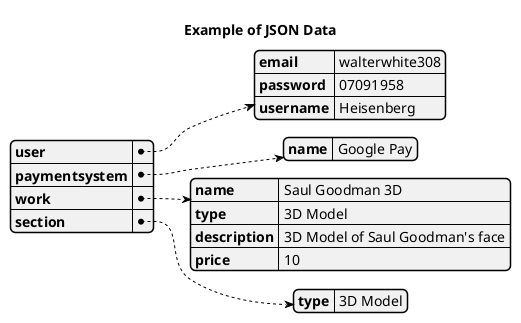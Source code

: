@startjson

title Example of JSON Data

{
	"user":{
		"email": "walterwhite308",
		"password": "07091958",
		"username": "Heisenberg"
	},
	"paymentsystem":{
		"name": "Google Pay"
	},
	"work":{
		"name": "Saul Goodman 3D",
		"type": "3D Model",
		"description": "3D Model of Saul Goodman's face",
		"price": 10
	},
	"section":{
		"type": "3D Model"
	}
}

@endjson
